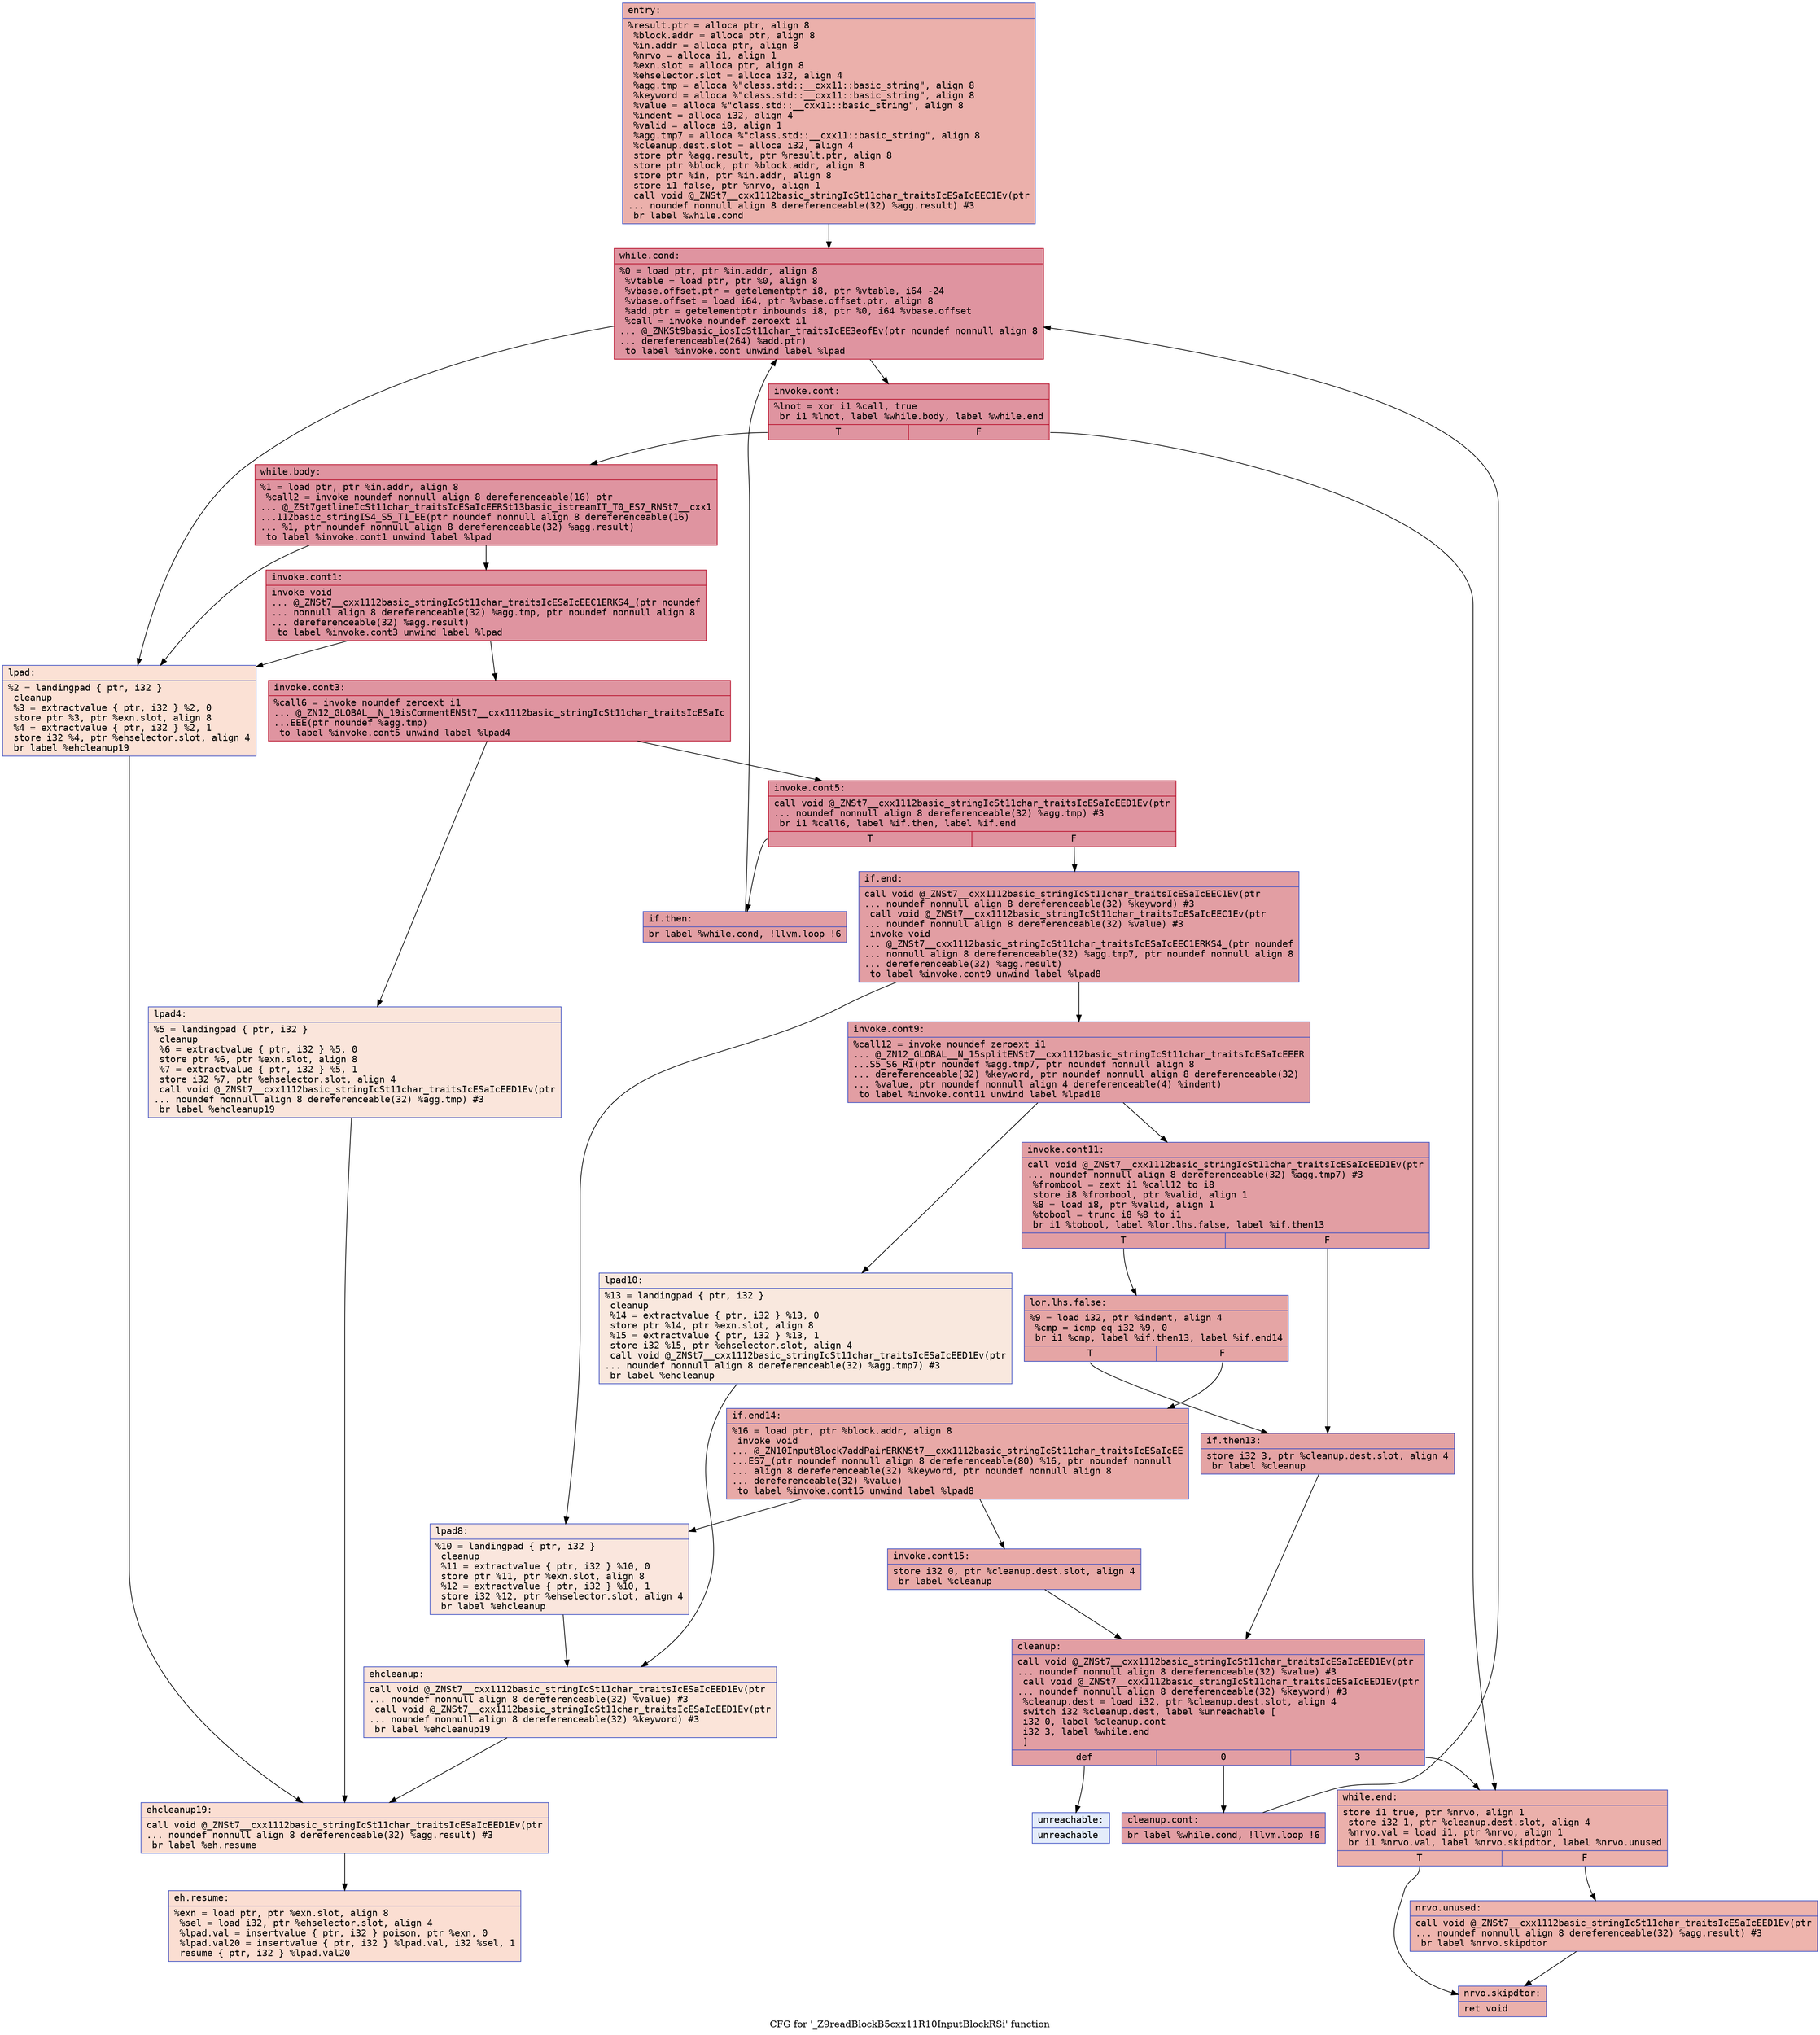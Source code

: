 digraph "CFG for '_Z9readBlockB5cxx11R10InputBlockRSi' function" {
	label="CFG for '_Z9readBlockB5cxx11R10InputBlockRSi' function";

	Node0x55957e5aeda0 [shape=record,color="#3d50c3ff", style=filled, fillcolor="#d24b4070" fontname="Courier",label="{entry:\l|  %result.ptr = alloca ptr, align 8\l  %block.addr = alloca ptr, align 8\l  %in.addr = alloca ptr, align 8\l  %nrvo = alloca i1, align 1\l  %exn.slot = alloca ptr, align 8\l  %ehselector.slot = alloca i32, align 4\l  %agg.tmp = alloca %\"class.std::__cxx11::basic_string\", align 8\l  %keyword = alloca %\"class.std::__cxx11::basic_string\", align 8\l  %value = alloca %\"class.std::__cxx11::basic_string\", align 8\l  %indent = alloca i32, align 4\l  %valid = alloca i8, align 1\l  %agg.tmp7 = alloca %\"class.std::__cxx11::basic_string\", align 8\l  %cleanup.dest.slot = alloca i32, align 4\l  store ptr %agg.result, ptr %result.ptr, align 8\l  store ptr %block, ptr %block.addr, align 8\l  store ptr %in, ptr %in.addr, align 8\l  store i1 false, ptr %nrvo, align 1\l  call void @_ZNSt7__cxx1112basic_stringIcSt11char_traitsIcESaIcEEC1Ev(ptr\l... noundef nonnull align 8 dereferenceable(32) %agg.result) #3\l  br label %while.cond\l}"];
	Node0x55957e5aeda0 -> Node0x55957e5b0260[tooltip="entry -> while.cond\nProbability 100.00%" ];
	Node0x55957e5b0260 [shape=record,color="#b70d28ff", style=filled, fillcolor="#b70d2870" fontname="Courier",label="{while.cond:\l|  %0 = load ptr, ptr %in.addr, align 8\l  %vtable = load ptr, ptr %0, align 8\l  %vbase.offset.ptr = getelementptr i8, ptr %vtable, i64 -24\l  %vbase.offset = load i64, ptr %vbase.offset.ptr, align 8\l  %add.ptr = getelementptr inbounds i8, ptr %0, i64 %vbase.offset\l  %call = invoke noundef zeroext i1\l... @_ZNKSt9basic_iosIcSt11char_traitsIcEE3eofEv(ptr noundef nonnull align 8\l... dereferenceable(264) %add.ptr)\l          to label %invoke.cont unwind label %lpad\l}"];
	Node0x55957e5b0260 -> Node0x55957e5b0860[tooltip="while.cond -> invoke.cont\nProbability 100.00%" ];
	Node0x55957e5b0260 -> Node0x55957e5b0910[tooltip="while.cond -> lpad\nProbability 0.00%" ];
	Node0x55957e5b0860 [shape=record,color="#b70d28ff", style=filled, fillcolor="#b70d2870" fontname="Courier",label="{invoke.cont:\l|  %lnot = xor i1 %call, true\l  br i1 %lnot, label %while.body, label %while.end\l|{<s0>T|<s1>F}}"];
	Node0x55957e5b0860:s0 -> Node0x55957e5b0f40[tooltip="invoke.cont -> while.body\nProbability 96.88%" ];
	Node0x55957e5b0860:s1 -> Node0x55957e5b0f90[tooltip="invoke.cont -> while.end\nProbability 3.12%" ];
	Node0x55957e5b0f40 [shape=record,color="#b70d28ff", style=filled, fillcolor="#b70d2870" fontname="Courier",label="{while.body:\l|  %1 = load ptr, ptr %in.addr, align 8\l  %call2 = invoke noundef nonnull align 8 dereferenceable(16) ptr\l... @_ZSt7getlineIcSt11char_traitsIcESaIcEERSt13basic_istreamIT_T0_ES7_RNSt7__cxx1\l...112basic_stringIS4_S5_T1_EE(ptr noundef nonnull align 8 dereferenceable(16)\l... %1, ptr noundef nonnull align 8 dereferenceable(32) %agg.result)\l          to label %invoke.cont1 unwind label %lpad\l}"];
	Node0x55957e5b0f40 -> Node0x55957e5b1220[tooltip="while.body -> invoke.cont1\nProbability 100.00%" ];
	Node0x55957e5b0f40 -> Node0x55957e5b0910[tooltip="while.body -> lpad\nProbability 0.00%" ];
	Node0x55957e5b1220 [shape=record,color="#b70d28ff", style=filled, fillcolor="#b70d2870" fontname="Courier",label="{invoke.cont1:\l|  invoke void\l... @_ZNSt7__cxx1112basic_stringIcSt11char_traitsIcESaIcEEC1ERKS4_(ptr noundef\l... nonnull align 8 dereferenceable(32) %agg.tmp, ptr noundef nonnull align 8\l... dereferenceable(32) %agg.result)\l          to label %invoke.cont3 unwind label %lpad\l}"];
	Node0x55957e5b1220 -> Node0x55957e5b15e0[tooltip="invoke.cont1 -> invoke.cont3\nProbability 100.00%" ];
	Node0x55957e5b1220 -> Node0x55957e5b0910[tooltip="invoke.cont1 -> lpad\nProbability 0.00%" ];
	Node0x55957e5b15e0 [shape=record,color="#b70d28ff", style=filled, fillcolor="#b70d2870" fontname="Courier",label="{invoke.cont3:\l|  %call6 = invoke noundef zeroext i1\l... @_ZN12_GLOBAL__N_19isCommentENSt7__cxx1112basic_stringIcSt11char_traitsIcESaIc\l...EEE(ptr noundef %agg.tmp)\l          to label %invoke.cont5 unwind label %lpad4\l}"];
	Node0x55957e5b15e0 -> Node0x55957e5b1590[tooltip="invoke.cont3 -> invoke.cont5\nProbability 100.00%" ];
	Node0x55957e5b15e0 -> Node0x55957e5b1860[tooltip="invoke.cont3 -> lpad4\nProbability 0.00%" ];
	Node0x55957e5b1590 [shape=record,color="#b70d28ff", style=filled, fillcolor="#b70d2870" fontname="Courier",label="{invoke.cont5:\l|  call void @_ZNSt7__cxx1112basic_stringIcSt11char_traitsIcESaIcEED1Ev(ptr\l... noundef nonnull align 8 dereferenceable(32) %agg.tmp) #3\l  br i1 %call6, label %if.then, label %if.end\l|{<s0>T|<s1>F}}"];
	Node0x55957e5b1590:s0 -> Node0x55957e5b1a20[tooltip="invoke.cont5 -> if.then\nProbability 50.00%" ];
	Node0x55957e5b1590:s1 -> Node0x55957e5b1ba0[tooltip="invoke.cont5 -> if.end\nProbability 50.00%" ];
	Node0x55957e5b1a20 [shape=record,color="#3d50c3ff", style=filled, fillcolor="#be242e70" fontname="Courier",label="{if.then:\l|  br label %while.cond, !llvm.loop !6\l}"];
	Node0x55957e5b1a20 -> Node0x55957e5b0260[tooltip="if.then -> while.cond\nProbability 100.00%" ];
	Node0x55957e5b0910 [shape=record,color="#3d50c3ff", style=filled, fillcolor="#f7bca170" fontname="Courier",label="{lpad:\l|  %2 = landingpad \{ ptr, i32 \}\l          cleanup\l  %3 = extractvalue \{ ptr, i32 \} %2, 0\l  store ptr %3, ptr %exn.slot, align 8\l  %4 = extractvalue \{ ptr, i32 \} %2, 1\l  store i32 %4, ptr %ehselector.slot, align 4\l  br label %ehcleanup19\l}"];
	Node0x55957e5b0910 -> Node0x55957e5b20f0[tooltip="lpad -> ehcleanup19\nProbability 100.00%" ];
	Node0x55957e5b1860 [shape=record,color="#3d50c3ff", style=filled, fillcolor="#f4c5ad70" fontname="Courier",label="{lpad4:\l|  %5 = landingpad \{ ptr, i32 \}\l          cleanup\l  %6 = extractvalue \{ ptr, i32 \} %5, 0\l  store ptr %6, ptr %exn.slot, align 8\l  %7 = extractvalue \{ ptr, i32 \} %5, 1\l  store i32 %7, ptr %ehselector.slot, align 4\l  call void @_ZNSt7__cxx1112basic_stringIcSt11char_traitsIcESaIcEED1Ev(ptr\l... noundef nonnull align 8 dereferenceable(32) %agg.tmp) #3\l  br label %ehcleanup19\l}"];
	Node0x55957e5b1860 -> Node0x55957e5b20f0[tooltip="lpad4 -> ehcleanup19\nProbability 100.00%" ];
	Node0x55957e5b1ba0 [shape=record,color="#3d50c3ff", style=filled, fillcolor="#be242e70" fontname="Courier",label="{if.end:\l|  call void @_ZNSt7__cxx1112basic_stringIcSt11char_traitsIcESaIcEEC1Ev(ptr\l... noundef nonnull align 8 dereferenceable(32) %keyword) #3\l  call void @_ZNSt7__cxx1112basic_stringIcSt11char_traitsIcESaIcEEC1Ev(ptr\l... noundef nonnull align 8 dereferenceable(32) %value) #3\l  invoke void\l... @_ZNSt7__cxx1112basic_stringIcSt11char_traitsIcESaIcEEC1ERKS4_(ptr noundef\l... nonnull align 8 dereferenceable(32) %agg.tmp7, ptr noundef nonnull align 8\l... dereferenceable(32) %agg.result)\l          to label %invoke.cont9 unwind label %lpad8\l}"];
	Node0x55957e5b1ba0 -> Node0x55957e5b2870[tooltip="if.end -> invoke.cont9\nProbability 100.00%" ];
	Node0x55957e5b1ba0 -> Node0x55957e5b28c0[tooltip="if.end -> lpad8\nProbability 0.00%" ];
	Node0x55957e5b2870 [shape=record,color="#3d50c3ff", style=filled, fillcolor="#be242e70" fontname="Courier",label="{invoke.cont9:\l|  %call12 = invoke noundef zeroext i1\l... @_ZN12_GLOBAL__N_15splitENSt7__cxx1112basic_stringIcSt11char_traitsIcESaIcEEER\l...S5_S6_Ri(ptr noundef %agg.tmp7, ptr noundef nonnull align 8\l... dereferenceable(32) %keyword, ptr noundef nonnull align 8 dereferenceable(32)\l... %value, ptr noundef nonnull align 4 dereferenceable(4) %indent)\l          to label %invoke.cont11 unwind label %lpad10\l}"];
	Node0x55957e5b2870 -> Node0x55957e5b2460[tooltip="invoke.cont9 -> invoke.cont11\nProbability 100.00%" ];
	Node0x55957e5b2870 -> Node0x55957e5b2b90[tooltip="invoke.cont9 -> lpad10\nProbability 0.00%" ];
	Node0x55957e5b2460 [shape=record,color="#3d50c3ff", style=filled, fillcolor="#be242e70" fontname="Courier",label="{invoke.cont11:\l|  call void @_ZNSt7__cxx1112basic_stringIcSt11char_traitsIcESaIcEED1Ev(ptr\l... noundef nonnull align 8 dereferenceable(32) %agg.tmp7) #3\l  %frombool = zext i1 %call12 to i8\l  store i8 %frombool, ptr %valid, align 1\l  %8 = load i8, ptr %valid, align 1\l  %tobool = trunc i8 %8 to i1\l  br i1 %tobool, label %lor.lhs.false, label %if.then13\l|{<s0>T|<s1>F}}"];
	Node0x55957e5b2460:s0 -> Node0x55957e5b2e80[tooltip="invoke.cont11 -> lor.lhs.false\nProbability 50.00%" ];
	Node0x55957e5b2460:s1 -> Node0x55957e5a8860[tooltip="invoke.cont11 -> if.then13\nProbability 50.00%" ];
	Node0x55957e5b2e80 [shape=record,color="#3d50c3ff", style=filled, fillcolor="#c5333470" fontname="Courier",label="{lor.lhs.false:\l|  %9 = load i32, ptr %indent, align 4\l  %cmp = icmp eq i32 %9, 0\l  br i1 %cmp, label %if.then13, label %if.end14\l|{<s0>T|<s1>F}}"];
	Node0x55957e5b2e80:s0 -> Node0x55957e5a8860[tooltip="lor.lhs.false -> if.then13\nProbability 37.50%" ];
	Node0x55957e5b2e80:s1 -> Node0x55957e5a8ac0[tooltip="lor.lhs.false -> if.end14\nProbability 62.50%" ];
	Node0x55957e5a8860 [shape=record,color="#3d50c3ff", style=filled, fillcolor="#c32e3170" fontname="Courier",label="{if.then13:\l|  store i32 3, ptr %cleanup.dest.slot, align 4\l  br label %cleanup\l}"];
	Node0x55957e5a8860 -> Node0x55957e5a8d20[tooltip="if.then13 -> cleanup\nProbability 100.00%" ];
	Node0x55957e5b28c0 [shape=record,color="#3d50c3ff", style=filled, fillcolor="#f3c7b170" fontname="Courier",label="{lpad8:\l|  %10 = landingpad \{ ptr, i32 \}\l          cleanup\l  %11 = extractvalue \{ ptr, i32 \} %10, 0\l  store ptr %11, ptr %exn.slot, align 8\l  %12 = extractvalue \{ ptr, i32 \} %10, 1\l  store i32 %12, ptr %ehselector.slot, align 4\l  br label %ehcleanup\l}"];
	Node0x55957e5b28c0 -> Node0x55957e5b5060[tooltip="lpad8 -> ehcleanup\nProbability 100.00%" ];
	Node0x55957e5b2b90 [shape=record,color="#3d50c3ff", style=filled, fillcolor="#f2cab570" fontname="Courier",label="{lpad10:\l|  %13 = landingpad \{ ptr, i32 \}\l          cleanup\l  %14 = extractvalue \{ ptr, i32 \} %13, 0\l  store ptr %14, ptr %exn.slot, align 8\l  %15 = extractvalue \{ ptr, i32 \} %13, 1\l  store i32 %15, ptr %ehselector.slot, align 4\l  call void @_ZNSt7__cxx1112basic_stringIcSt11char_traitsIcESaIcEED1Ev(ptr\l... noundef nonnull align 8 dereferenceable(32) %agg.tmp7) #3\l  br label %ehcleanup\l}"];
	Node0x55957e5b2b90 -> Node0x55957e5b5060[tooltip="lpad10 -> ehcleanup\nProbability 100.00%" ];
	Node0x55957e5a8ac0 [shape=record,color="#3d50c3ff", style=filled, fillcolor="#ca3b3770" fontname="Courier",label="{if.end14:\l|  %16 = load ptr, ptr %block.addr, align 8\l  invoke void\l... @_ZN10InputBlock7addPairERKNSt7__cxx1112basic_stringIcSt11char_traitsIcESaIcEE\l...ES7_(ptr noundef nonnull align 8 dereferenceable(80) %16, ptr noundef nonnull\l... align 8 dereferenceable(32) %keyword, ptr noundef nonnull align 8\l... dereferenceable(32) %value)\l          to label %invoke.cont15 unwind label %lpad8\l}"];
	Node0x55957e5a8ac0 -> Node0x55957e5b53a0[tooltip="if.end14 -> invoke.cont15\nProbability 100.00%" ];
	Node0x55957e5a8ac0 -> Node0x55957e5b28c0[tooltip="if.end14 -> lpad8\nProbability 0.00%" ];
	Node0x55957e5b53a0 [shape=record,color="#3d50c3ff", style=filled, fillcolor="#ca3b3770" fontname="Courier",label="{invoke.cont15:\l|  store i32 0, ptr %cleanup.dest.slot, align 4\l  br label %cleanup\l}"];
	Node0x55957e5b53a0 -> Node0x55957e5a8d20[tooltip="invoke.cont15 -> cleanup\nProbability 100.00%" ];
	Node0x55957e5a8d20 [shape=record,color="#3d50c3ff", style=filled, fillcolor="#be242e70" fontname="Courier",label="{cleanup:\l|  call void @_ZNSt7__cxx1112basic_stringIcSt11char_traitsIcESaIcEED1Ev(ptr\l... noundef nonnull align 8 dereferenceable(32) %value) #3\l  call void @_ZNSt7__cxx1112basic_stringIcSt11char_traitsIcESaIcEED1Ev(ptr\l... noundef nonnull align 8 dereferenceable(32) %keyword) #3\l  %cleanup.dest = load i32, ptr %cleanup.dest.slot, align 4\l  switch i32 %cleanup.dest, label %unreachable [\l    i32 0, label %cleanup.cont\l    i32 3, label %while.end\l  ]\l|{<s0>def|<s1>0|<s2>3}}"];
	Node0x55957e5a8d20:s0 -> Node0x55957e5b5ab0[tooltip="cleanup -> unreachable\nProbability 0.00%" ];
	Node0x55957e5a8d20:s1 -> Node0x55957e5b5d80[tooltip="cleanup -> cleanup.cont\nProbability 96.88%" ];
	Node0x55957e5a8d20:s2 -> Node0x55957e5b0f90[tooltip="cleanup -> while.end\nProbability 3.12%" ];
	Node0x55957e5b5d80 [shape=record,color="#3d50c3ff", style=filled, fillcolor="#be242e70" fontname="Courier",label="{cleanup.cont:\l|  br label %while.cond, !llvm.loop !6\l}"];
	Node0x55957e5b5d80 -> Node0x55957e5b0260[tooltip="cleanup.cont -> while.cond\nProbability 100.00%" ];
	Node0x55957e5b5060 [shape=record,color="#3d50c3ff", style=filled, fillcolor="#f5c1a970" fontname="Courier",label="{ehcleanup:\l|  call void @_ZNSt7__cxx1112basic_stringIcSt11char_traitsIcESaIcEED1Ev(ptr\l... noundef nonnull align 8 dereferenceable(32) %value) #3\l  call void @_ZNSt7__cxx1112basic_stringIcSt11char_traitsIcESaIcEED1Ev(ptr\l... noundef nonnull align 8 dereferenceable(32) %keyword) #3\l  br label %ehcleanup19\l}"];
	Node0x55957e5b5060 -> Node0x55957e5b20f0[tooltip="ehcleanup -> ehcleanup19\nProbability 100.00%" ];
	Node0x55957e5b0f90 [shape=record,color="#3d50c3ff", style=filled, fillcolor="#d24b4070" fontname="Courier",label="{while.end:\l|  store i1 true, ptr %nrvo, align 1\l  store i32 1, ptr %cleanup.dest.slot, align 4\l  %nrvo.val = load i1, ptr %nrvo, align 1\l  br i1 %nrvo.val, label %nrvo.skipdtor, label %nrvo.unused\l|{<s0>T|<s1>F}}"];
	Node0x55957e5b0f90:s0 -> Node0x55957e5b6550[tooltip="while.end -> nrvo.skipdtor\nProbability 50.00%" ];
	Node0x55957e5b0f90:s1 -> Node0x55957e5b6a50[tooltip="while.end -> nrvo.unused\nProbability 50.00%" ];
	Node0x55957e5b6a50 [shape=record,color="#3d50c3ff", style=filled, fillcolor="#d8564670" fontname="Courier",label="{nrvo.unused:\l|  call void @_ZNSt7__cxx1112basic_stringIcSt11char_traitsIcESaIcEED1Ev(ptr\l... noundef nonnull align 8 dereferenceable(32) %agg.result) #3\l  br label %nrvo.skipdtor\l}"];
	Node0x55957e5b6a50 -> Node0x55957e5b6550[tooltip="nrvo.unused -> nrvo.skipdtor\nProbability 100.00%" ];
	Node0x55957e5b6550 [shape=record,color="#3d50c3ff", style=filled, fillcolor="#d24b4070" fontname="Courier",label="{nrvo.skipdtor:\l|  ret void\l}"];
	Node0x55957e5b20f0 [shape=record,color="#3d50c3ff", style=filled, fillcolor="#f7b59970" fontname="Courier",label="{ehcleanup19:\l|  call void @_ZNSt7__cxx1112basic_stringIcSt11char_traitsIcESaIcEED1Ev(ptr\l... noundef nonnull align 8 dereferenceable(32) %agg.result) #3\l  br label %eh.resume\l}"];
	Node0x55957e5b20f0 -> Node0x55957e5b6d50[tooltip="ehcleanup19 -> eh.resume\nProbability 100.00%" ];
	Node0x55957e5b6d50 [shape=record,color="#3d50c3ff", style=filled, fillcolor="#f7b59970" fontname="Courier",label="{eh.resume:\l|  %exn = load ptr, ptr %exn.slot, align 8\l  %sel = load i32, ptr %ehselector.slot, align 4\l  %lpad.val = insertvalue \{ ptr, i32 \} poison, ptr %exn, 0\l  %lpad.val20 = insertvalue \{ ptr, i32 \} %lpad.val, i32 %sel, 1\l  resume \{ ptr, i32 \} %lpad.val20\l}"];
	Node0x55957e5b5ab0 [shape=record,color="#3d50c3ff", style=filled, fillcolor="#c1d4f470" fontname="Courier",label="{unreachable:\l|  unreachable\l}"];
}
